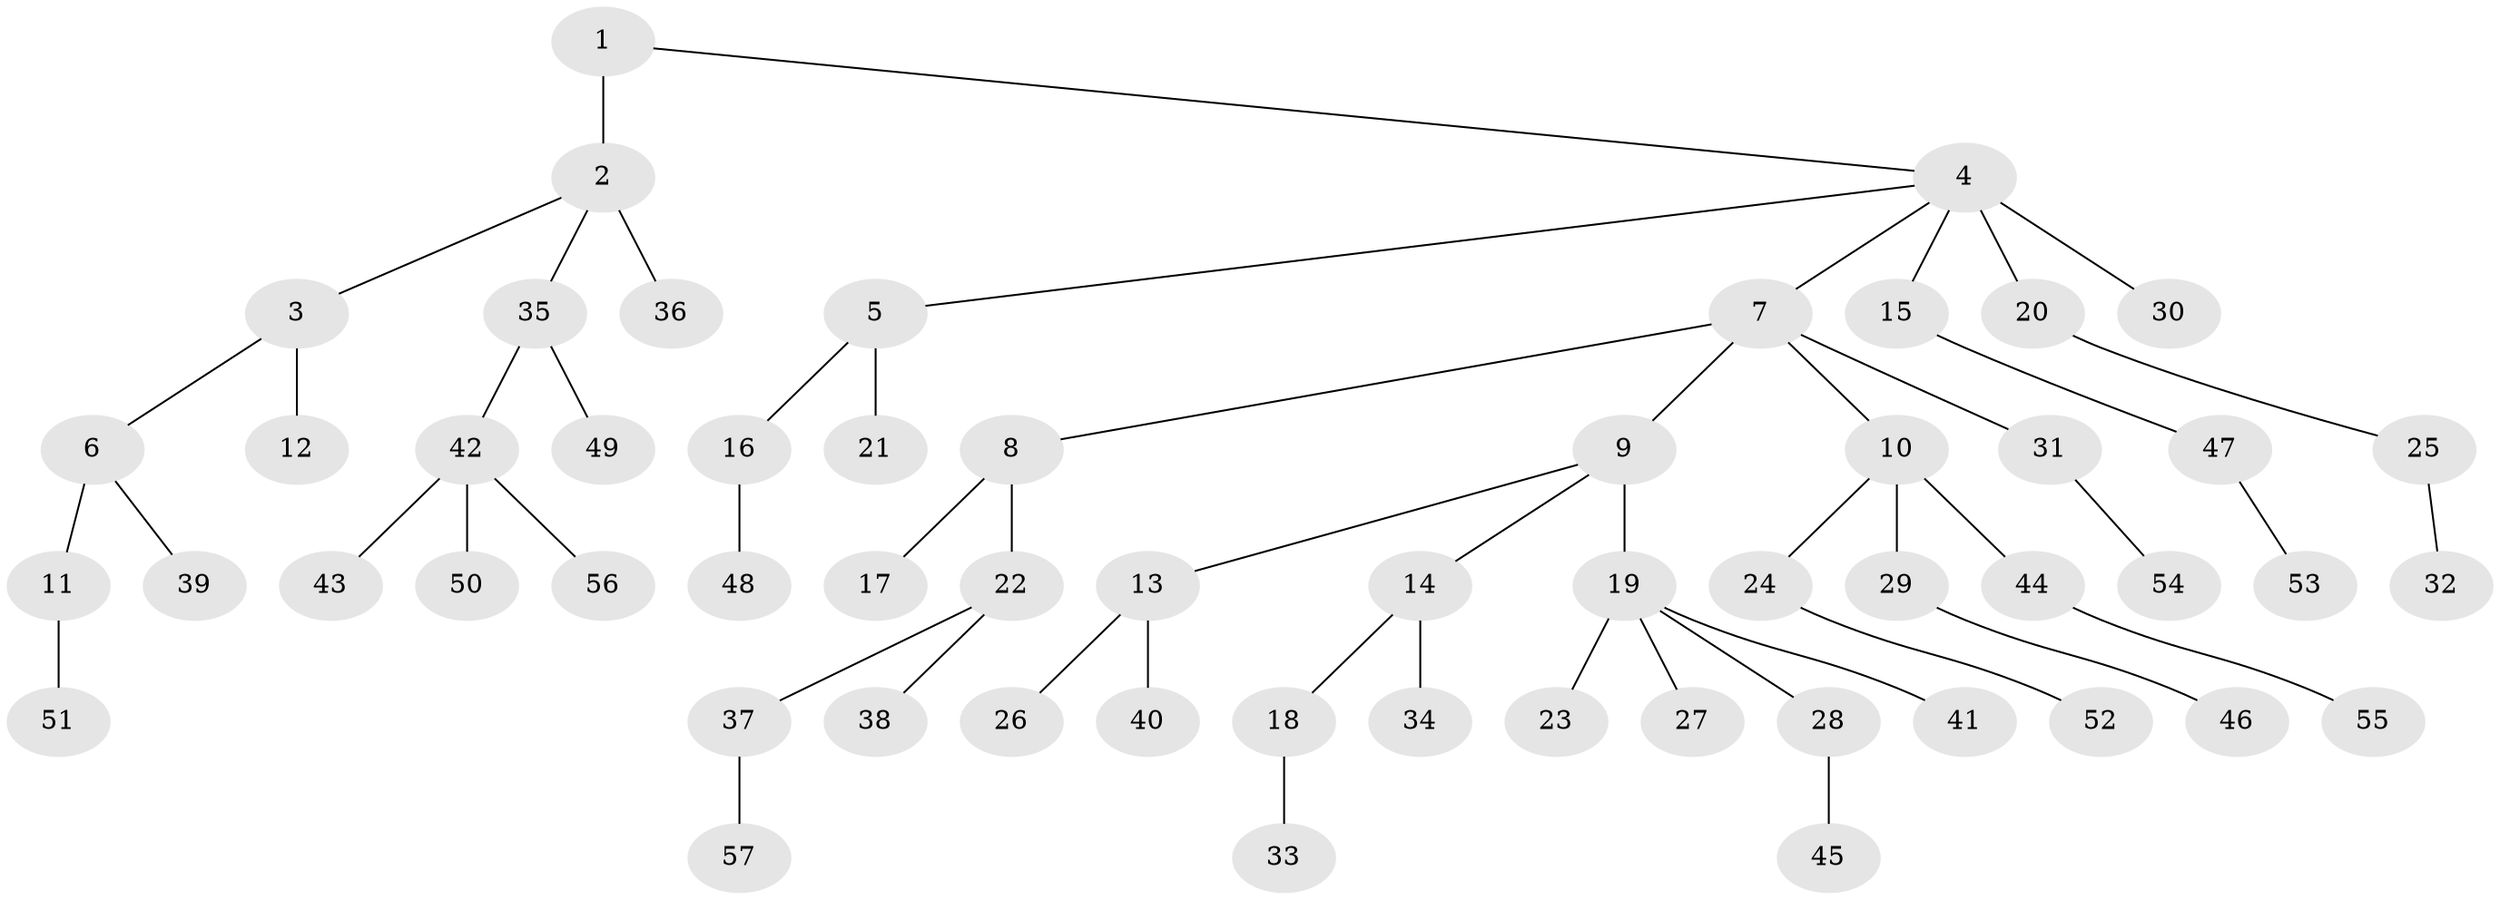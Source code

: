 // original degree distribution, {2: 0.26126126126126126, 6: 0.06306306306306306, 3: 0.09009009009009009, 4: 0.02702702702702703, 1: 0.5225225225225225, 5: 0.036036036036036036}
// Generated by graph-tools (version 1.1) at 2025/36/03/09/25 02:36:49]
// undirected, 57 vertices, 56 edges
graph export_dot {
graph [start="1"]
  node [color=gray90,style=filled];
  1;
  2;
  3;
  4;
  5;
  6;
  7;
  8;
  9;
  10;
  11;
  12;
  13;
  14;
  15;
  16;
  17;
  18;
  19;
  20;
  21;
  22;
  23;
  24;
  25;
  26;
  27;
  28;
  29;
  30;
  31;
  32;
  33;
  34;
  35;
  36;
  37;
  38;
  39;
  40;
  41;
  42;
  43;
  44;
  45;
  46;
  47;
  48;
  49;
  50;
  51;
  52;
  53;
  54;
  55;
  56;
  57;
  1 -- 2 [weight=2.0];
  1 -- 4 [weight=1.0];
  2 -- 3 [weight=1.0];
  2 -- 35 [weight=1.0];
  2 -- 36 [weight=1.0];
  3 -- 6 [weight=1.0];
  3 -- 12 [weight=3.0];
  4 -- 5 [weight=1.0];
  4 -- 7 [weight=1.0];
  4 -- 15 [weight=1.0];
  4 -- 20 [weight=3.0];
  4 -- 30 [weight=1.0];
  5 -- 16 [weight=1.0];
  5 -- 21 [weight=1.0];
  6 -- 11 [weight=2.0];
  6 -- 39 [weight=1.0];
  7 -- 8 [weight=1.0];
  7 -- 9 [weight=1.0];
  7 -- 10 [weight=1.0];
  7 -- 31 [weight=1.0];
  8 -- 17 [weight=1.0];
  8 -- 22 [weight=2.0];
  9 -- 13 [weight=1.0];
  9 -- 14 [weight=1.0];
  9 -- 19 [weight=2.0];
  10 -- 24 [weight=1.0];
  10 -- 29 [weight=1.0];
  10 -- 44 [weight=2.0];
  11 -- 51 [weight=1.0];
  13 -- 26 [weight=1.0];
  13 -- 40 [weight=3.0];
  14 -- 18 [weight=1.0];
  14 -- 34 [weight=1.0];
  15 -- 47 [weight=1.0];
  16 -- 48 [weight=1.0];
  18 -- 33 [weight=1.0];
  19 -- 23 [weight=1.0];
  19 -- 27 [weight=1.0];
  19 -- 28 [weight=1.0];
  19 -- 41 [weight=1.0];
  20 -- 25 [weight=1.0];
  22 -- 37 [weight=1.0];
  22 -- 38 [weight=1.0];
  24 -- 52 [weight=1.0];
  25 -- 32 [weight=1.0];
  28 -- 45 [weight=1.0];
  29 -- 46 [weight=1.0];
  31 -- 54 [weight=1.0];
  35 -- 42 [weight=1.0];
  35 -- 49 [weight=1.0];
  37 -- 57 [weight=1.0];
  42 -- 43 [weight=1.0];
  42 -- 50 [weight=1.0];
  42 -- 56 [weight=1.0];
  44 -- 55 [weight=1.0];
  47 -- 53 [weight=1.0];
}
